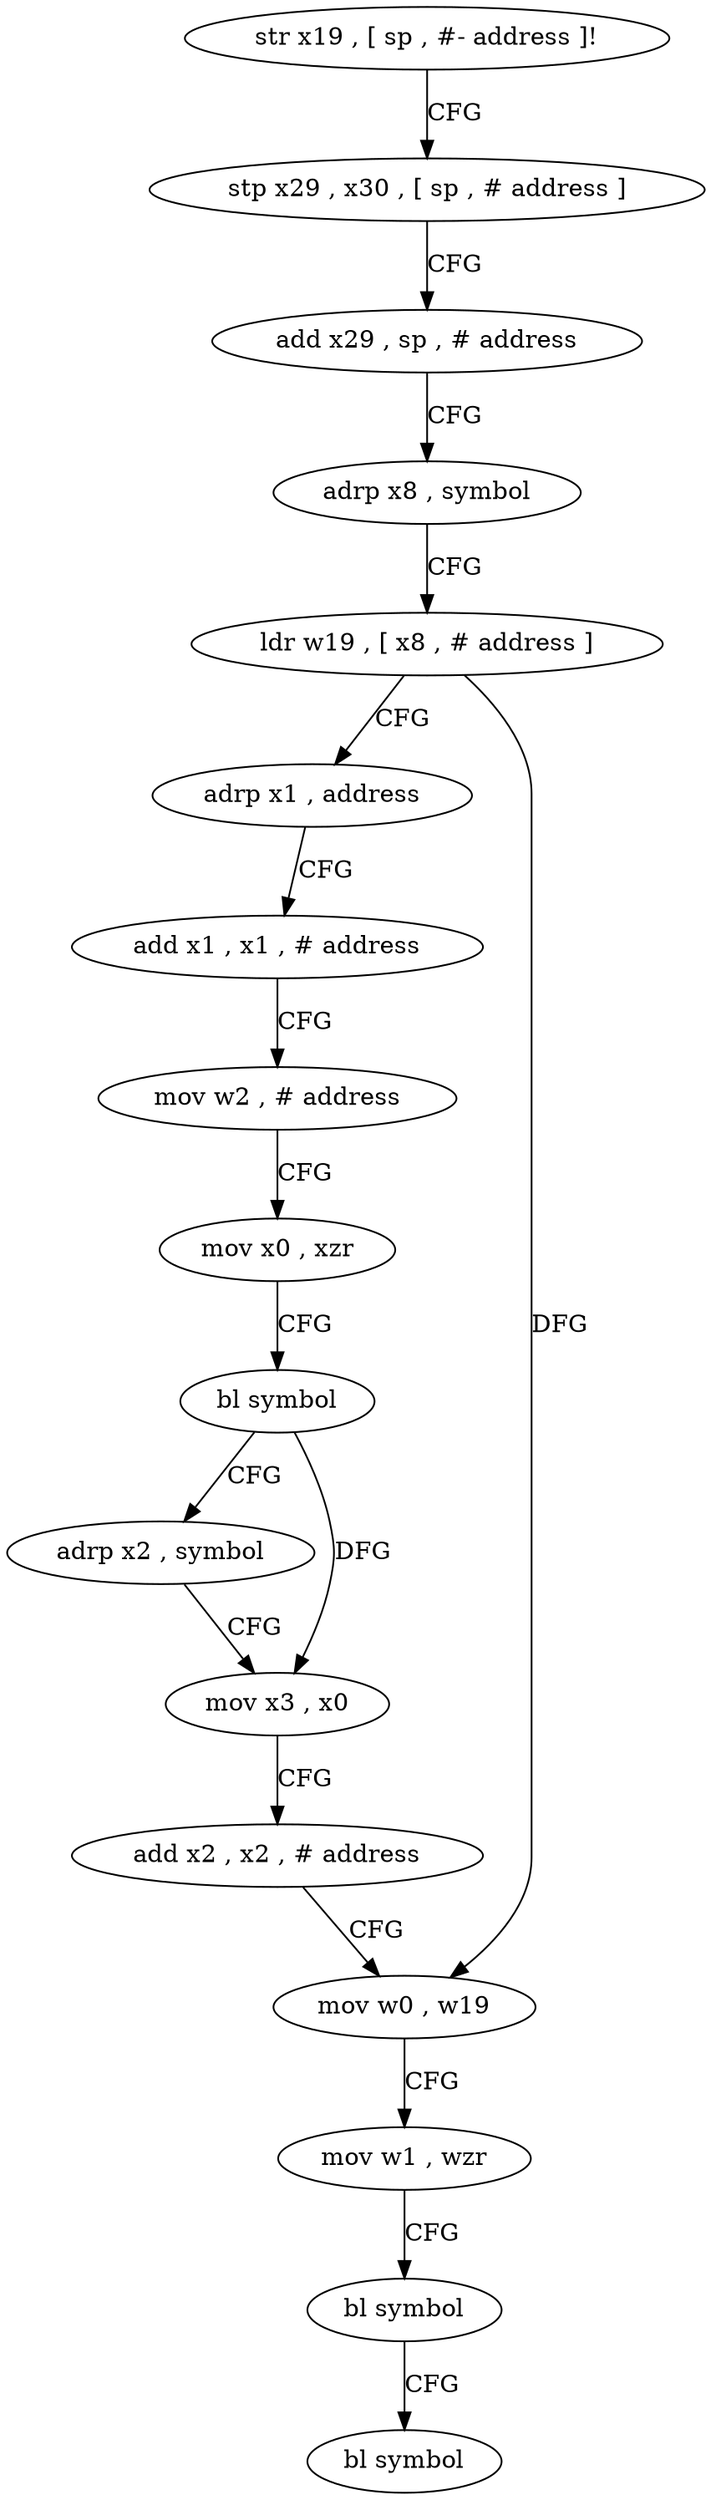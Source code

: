 digraph "func" {
"4232892" [label = "str x19 , [ sp , #- address ]!" ]
"4232896" [label = "stp x29 , x30 , [ sp , # address ]" ]
"4232900" [label = "add x29 , sp , # address" ]
"4232904" [label = "adrp x8 , symbol" ]
"4232908" [label = "ldr w19 , [ x8 , # address ]" ]
"4232912" [label = "adrp x1 , address" ]
"4232916" [label = "add x1 , x1 , # address" ]
"4232920" [label = "mov w2 , # address" ]
"4232924" [label = "mov x0 , xzr" ]
"4232928" [label = "bl symbol" ]
"4232932" [label = "adrp x2 , symbol" ]
"4232936" [label = "mov x3 , x0" ]
"4232940" [label = "add x2 , x2 , # address" ]
"4232944" [label = "mov w0 , w19" ]
"4232948" [label = "mov w1 , wzr" ]
"4232952" [label = "bl symbol" ]
"4232956" [label = "bl symbol" ]
"4232892" -> "4232896" [ label = "CFG" ]
"4232896" -> "4232900" [ label = "CFG" ]
"4232900" -> "4232904" [ label = "CFG" ]
"4232904" -> "4232908" [ label = "CFG" ]
"4232908" -> "4232912" [ label = "CFG" ]
"4232908" -> "4232944" [ label = "DFG" ]
"4232912" -> "4232916" [ label = "CFG" ]
"4232916" -> "4232920" [ label = "CFG" ]
"4232920" -> "4232924" [ label = "CFG" ]
"4232924" -> "4232928" [ label = "CFG" ]
"4232928" -> "4232932" [ label = "CFG" ]
"4232928" -> "4232936" [ label = "DFG" ]
"4232932" -> "4232936" [ label = "CFG" ]
"4232936" -> "4232940" [ label = "CFG" ]
"4232940" -> "4232944" [ label = "CFG" ]
"4232944" -> "4232948" [ label = "CFG" ]
"4232948" -> "4232952" [ label = "CFG" ]
"4232952" -> "4232956" [ label = "CFG" ]
}
